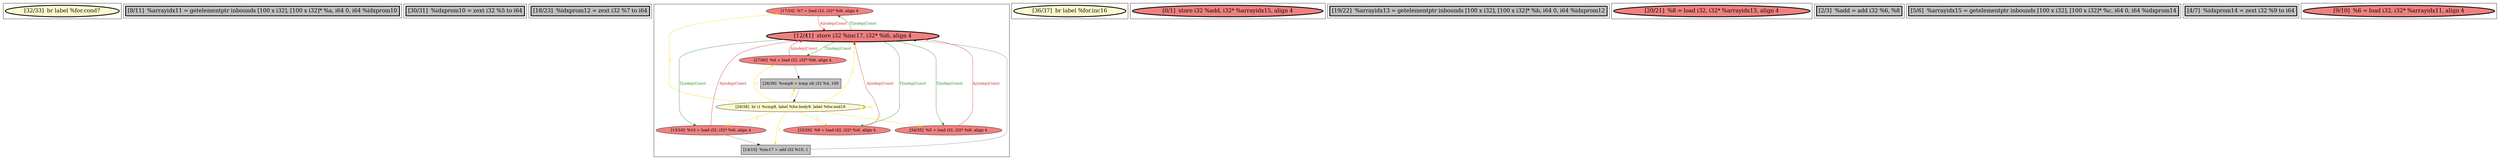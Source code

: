 
digraph G {





subgraph cluster11 {


node428 [penwidth=3.0,fontsize=20,fillcolor=lemonchiffon,label="[32/33]  br label %for.cond7",shape=ellipse,style=filled ]



}

subgraph cluster10 {


node427 [penwidth=3.0,fontsize=20,fillcolor=grey,label="[8/11]  %arrayidx11 = getelementptr inbounds [100 x i32], [100 x i32]* %a, i64 0, i64 %idxprom10",shape=rectangle,style=filled ]



}

subgraph cluster9 {


node426 [penwidth=3.0,fontsize=20,fillcolor=grey,label="[30/31]  %idxprom10 = zext i32 %5 to i64",shape=rectangle,style=filled ]



}

subgraph cluster8 {


node425 [penwidth=3.0,fontsize=20,fillcolor=grey,label="[18/23]  %idxprom12 = zext i32 %7 to i64",shape=rectangle,style=filled ]



}

subgraph cluster7 {


node424 [fillcolor=lightcoral,label="[17/24]  %7 = load i32, i32* %i6, align 4",shape=ellipse,style=filled ]
node423 [fillcolor=lemonchiffon,label="[29/38]  br i1 %cmp8, label %for.body9, label %for.end18",shape=ellipse,style=filled ]
node416 [fillcolor=lightcoral,label="[25/26]  %9 = load i32, i32* %i6, align 4",shape=ellipse,style=filled ]
node417 [fillcolor=grey,label="[14/15]  %inc17 = add i32 %10, 1",shape=rectangle,style=filled ]
node418 [fillcolor=lightcoral,label="[13/16]  %10 = load i32, i32* %i6, align 4",shape=ellipse,style=filled ]
node420 [fillcolor=lightcoral,label="[27/40]  %4 = load i32, i32* %i6, align 4",shape=ellipse,style=filled ]
node419 [fillcolor=lightcoral,label="[34/35]  %5 = load i32, i32* %i6, align 4",shape=ellipse,style=filled ]
node422 [fillcolor=grey,label="[28/39]  %cmp8 = icmp ult i32 %4, 100",shape=rectangle,style=filled ]
node421 [penwidth=3.0,fontsize=20,fillcolor=lightcoral,label="[12/41]  store i32 %inc17, i32* %i6, align 4",shape=ellipse,style=filled ]

node423->node420 [style=solid,color=gold,label="C",penwidth=1.0,fontcolor=gold ]
node423->node416 [style=solid,color=gold,label="C",penwidth=1.0,fontcolor=gold ]
node422->node423 [style=solid,color=black,label="",penwidth=0.5,fontcolor=black ]
node423->node417 [style=solid,color=gold,label="C",penwidth=1.0,fontcolor=gold ]
node423->node422 [style=solid,color=gold,label="C",penwidth=1.0,fontcolor=gold ]
node420->node422 [style=solid,color=black,label="",penwidth=0.5,fontcolor=black ]
node423->node418 [style=solid,color=gold,label="C",penwidth=1.0,fontcolor=gold ]
node424->node421 [style=solid,color=firebrick3,label="A|indep|Const",penwidth=1.0,fontcolor=firebrick3 ]
node419->node421 [style=solid,color=firebrick3,label="A|indep|Const",penwidth=1.0,fontcolor=firebrick3 ]
node423->node419 [style=solid,color=gold,label="C",penwidth=1.0,fontcolor=gold ]
node418->node421 [style=solid,color=firebrick3,label="A|indep|Const",penwidth=1.0,fontcolor=firebrick3 ]
node423->node424 [style=solid,color=gold,label="C",penwidth=1.0,fontcolor=gold ]
node417->node421 [style=solid,color=black,label="",penwidth=0.5,fontcolor=black ]
node423->node421 [style=solid,color=gold,label="C",penwidth=1.0,fontcolor=gold ]
node418->node417 [style=solid,color=black,label="",penwidth=0.5,fontcolor=black ]
node421->node418 [style=solid,color=forestgreen,label="T|indep|Const",penwidth=1.0,fontcolor=forestgreen ]
node421->node424 [style=solid,color=forestgreen,label="T|indep|Const",penwidth=1.0,fontcolor=forestgreen ]
node421->node419 [style=solid,color=forestgreen,label="T|indep|Const",penwidth=1.0,fontcolor=forestgreen ]
node416->node421 [style=solid,color=firebrick3,label="A|indep|Const",penwidth=1.0,fontcolor=firebrick3 ]
node421->node420 [style=solid,color=forestgreen,label="T|indep|Const",penwidth=1.0,fontcolor=forestgreen ]
node420->node421 [style=solid,color=firebrick3,label="A|indep|Const",penwidth=1.0,fontcolor=firebrick3 ]
node423->node423 [style=solid,color=gold,label="C",penwidth=1.0,fontcolor=gold ]
node421->node416 [style=solid,color=forestgreen,label="T|indep|Const",penwidth=1.0,fontcolor=forestgreen ]


}

subgraph cluster6 {


node415 [penwidth=3.0,fontsize=20,fillcolor=lemonchiffon,label="[36/37]  br label %for.inc16",shape=ellipse,style=filled ]



}

subgraph cluster0 {


node409 [penwidth=3.0,fontsize=20,fillcolor=lightcoral,label="[0/1]  store i32 %add, i32* %arrayidx15, align 4",shape=ellipse,style=filled ]



}

subgraph cluster12 {


node429 [penwidth=3.0,fontsize=20,fillcolor=grey,label="[19/22]  %arrayidx13 = getelementptr inbounds [100 x i32], [100 x i32]* %b, i64 0, i64 %idxprom12",shape=rectangle,style=filled ]



}

subgraph cluster5 {


node414 [penwidth=3.0,fontsize=20,fillcolor=lightcoral,label="[20/21]  %8 = load i32, i32* %arrayidx13, align 4",shape=ellipse,style=filled ]



}

subgraph cluster1 {


node410 [penwidth=3.0,fontsize=20,fillcolor=grey,label="[2/3]  %add = add i32 %6, %8",shape=rectangle,style=filled ]



}

subgraph cluster2 {


node411 [penwidth=3.0,fontsize=20,fillcolor=grey,label="[5/6]  %arrayidx15 = getelementptr inbounds [100 x i32], [100 x i32]* %c, i64 0, i64 %idxprom14",shape=rectangle,style=filled ]



}

subgraph cluster3 {


node412 [penwidth=3.0,fontsize=20,fillcolor=grey,label="[4/7]  %idxprom14 = zext i32 %9 to i64",shape=rectangle,style=filled ]



}

subgraph cluster4 {


node413 [penwidth=3.0,fontsize=20,fillcolor=lightcoral,label="[9/10]  %6 = load i32, i32* %arrayidx11, align 4",shape=ellipse,style=filled ]



}

}
